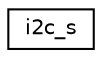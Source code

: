 digraph "Graphical Class Hierarchy"
{
 // LATEX_PDF_SIZE
  edge [fontname="Helvetica",fontsize="10",labelfontname="Helvetica",labelfontsize="10"];
  node [fontname="Helvetica",fontsize="10",shape=record];
  rankdir="LR";
  Node0 [label="i2c_s",height=0.2,width=0.4,color="black", fillcolor="white", style="filled",URL="$structi2c__s.html",tooltip=" "];
}
